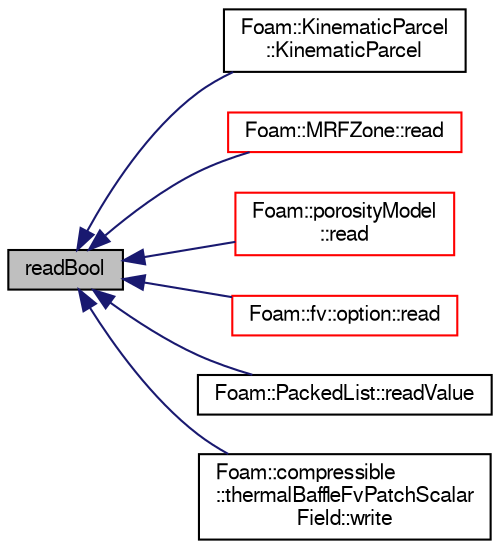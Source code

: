 digraph "readBool"
{
  bgcolor="transparent";
  edge [fontname="FreeSans",fontsize="10",labelfontname="FreeSans",labelfontsize="10"];
  node [fontname="FreeSans",fontsize="10",shape=record];
  rankdir="LR";
  Node1 [label="readBool",height=0.2,width=0.4,color="black", fillcolor="grey75", style="filled" fontcolor="black"];
  Node1 -> Node2 [dir="back",color="midnightblue",fontsize="10",style="solid",fontname="FreeSans"];
  Node2 [label="Foam::KinematicParcel\l::KinematicParcel",height=0.2,width=0.4,color="black",URL="$a01196.html#aadba6bb876f56b3c332b7f76c49c600a",tooltip="Construct from Istream. "];
  Node1 -> Node3 [dir="back",color="midnightblue",fontsize="10",style="solid",fontname="FreeSans"];
  Node3 [label="Foam::MRFZone::read",height=0.2,width=0.4,color="red",URL="$a01496.html#a6ce0c64db98eb6144d363dbfc86104eb",tooltip="Read MRF dictionary. "];
  Node1 -> Node4 [dir="back",color="midnightblue",fontsize="10",style="solid",fontname="FreeSans"];
  Node4 [label="Foam::porosityModel\l::read",height=0.2,width=0.4,color="red",URL="$a01883.html#a6ce0c64db98eb6144d363dbfc86104eb",tooltip="Read porosity dictionary. "];
  Node1 -> Node5 [dir="back",color="midnightblue",fontsize="10",style="solid",fontname="FreeSans"];
  Node5 [label="Foam::fv::option::read",height=0.2,width=0.4,color="red",URL="$a01666.html#a6ce0c64db98eb6144d363dbfc86104eb",tooltip="Read source dictionary. "];
  Node1 -> Node6 [dir="back",color="midnightblue",fontsize="10",style="solid",fontname="FreeSans"];
  Node6 [label="Foam::PackedList::readValue",height=0.2,width=0.4,color="black",URL="$a01707.html#a7b3c04e15f66e8dd39552c0999ba2d6b"];
  Node1 -> Node7 [dir="back",color="midnightblue",fontsize="10",style="solid",fontname="FreeSans"];
  Node7 [label="Foam::compressible\l::thermalBaffleFvPatchScalar\lField::write",height=0.2,width=0.4,color="black",URL="$a02510.html#a0941061ad5a26be83b4107d05750ace6",tooltip="Write. "];
}
